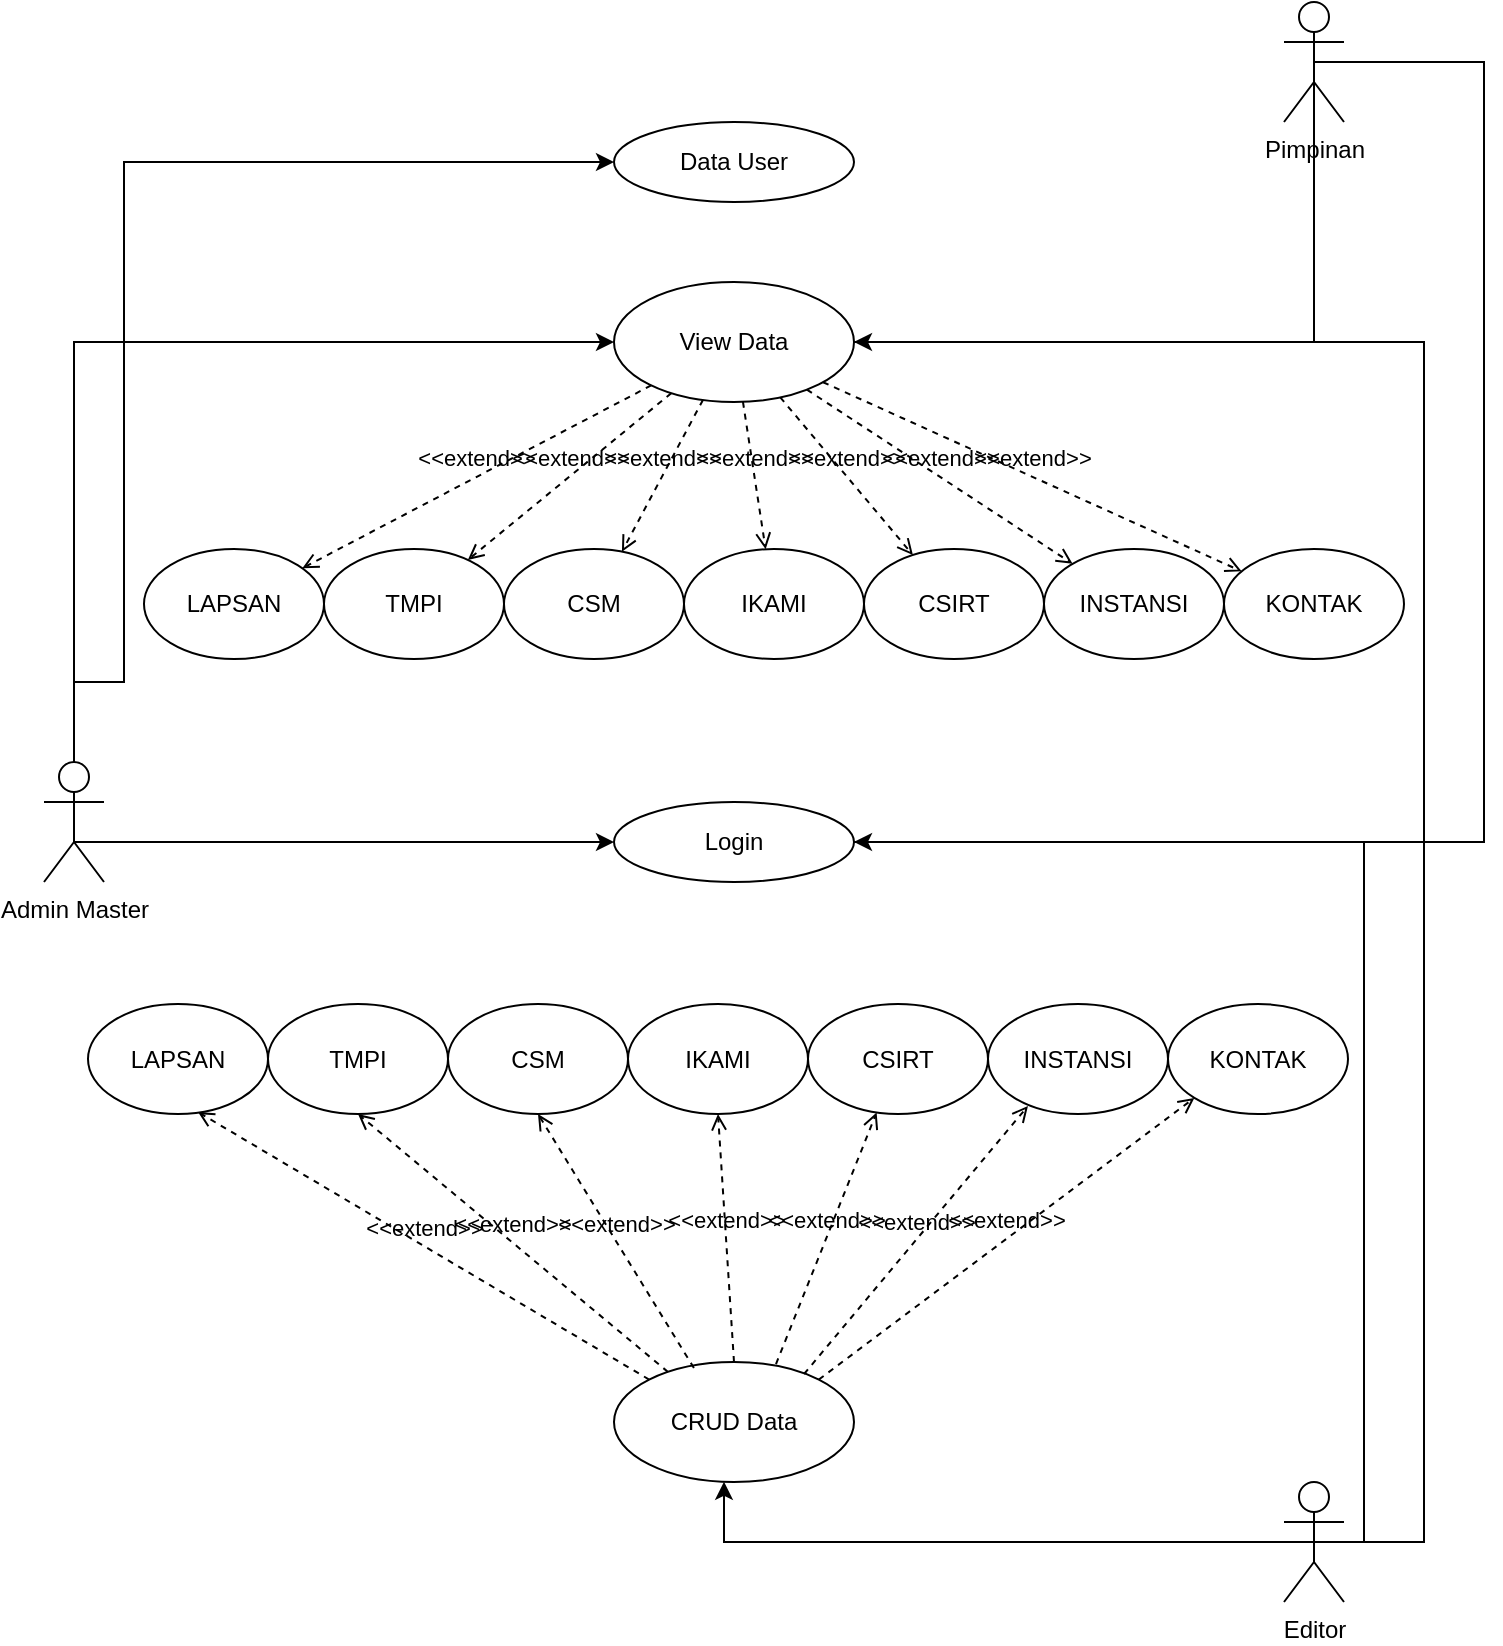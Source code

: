 <mxfile version="18.0.6" type="github">
  <diagram id="yAzC_SjZSHB9OspK-EVg" name="Page-1">
    <mxGraphModel dx="2062" dy="786" grid="1" gridSize="10" guides="1" tooltips="1" connect="1" arrows="1" fold="1" page="1" pageScale="1" pageWidth="850" pageHeight="1100" math="0" shadow="0">
      <root>
        <mxCell id="0" />
        <mxCell id="1" parent="0" />
        <mxCell id="Zu5Ix9DOCvOWPz-IfbpH-9" style="edgeStyle=orthogonalEdgeStyle;rounded=0;orthogonalLoop=1;jettySize=auto;html=1;exitX=0.5;exitY=0.5;exitDx=0;exitDy=0;exitPerimeter=0;" edge="1" parent="1" source="aq-dMJw9Lm_8gR3XhI3i-1" target="aq-dMJw9Lm_8gR3XhI3i-6">
          <mxGeometry relative="1" as="geometry">
            <Array as="points">
              <mxPoint x="800" y="170" />
              <mxPoint x="800" y="560" />
            </Array>
          </mxGeometry>
        </mxCell>
        <mxCell id="Zu5Ix9DOCvOWPz-IfbpH-10" style="edgeStyle=orthogonalEdgeStyle;rounded=0;orthogonalLoop=1;jettySize=auto;html=1;exitX=0.5;exitY=0.5;exitDx=0;exitDy=0;exitPerimeter=0;entryX=0.5;entryY=0;entryDx=0;entryDy=0;" edge="1" parent="1" source="aq-dMJw9Lm_8gR3XhI3i-1" target="Zu5Ix9DOCvOWPz-IfbpH-3">
          <mxGeometry relative="1" as="geometry">
            <Array as="points">
              <mxPoint x="715" y="310" />
              <mxPoint x="425" y="310" />
            </Array>
          </mxGeometry>
        </mxCell>
        <mxCell id="aq-dMJw9Lm_8gR3XhI3i-1" value="Pimpinan" style="shape=umlActor;verticalLabelPosition=bottom;verticalAlign=top;html=1;outlineConnect=0;" parent="1" vertex="1">
          <mxGeometry x="700" y="140" width="30" height="60" as="geometry" />
        </mxCell>
        <mxCell id="Zu5Ix9DOCvOWPz-IfbpH-6" style="edgeStyle=orthogonalEdgeStyle;rounded=0;orthogonalLoop=1;jettySize=auto;html=1;exitX=0.5;exitY=0.5;exitDx=0;exitDy=0;exitPerimeter=0;" edge="1" parent="1" source="aq-dMJw9Lm_8gR3XhI3i-2" target="aq-dMJw9Lm_8gR3XhI3i-5">
          <mxGeometry relative="1" as="geometry">
            <Array as="points">
              <mxPoint x="95" y="480" />
              <mxPoint x="120" y="480" />
              <mxPoint x="120" y="220" />
            </Array>
          </mxGeometry>
        </mxCell>
        <mxCell id="Zu5Ix9DOCvOWPz-IfbpH-7" style="edgeStyle=orthogonalEdgeStyle;rounded=0;orthogonalLoop=1;jettySize=auto;html=1;exitX=0.5;exitY=0.5;exitDx=0;exitDy=0;exitPerimeter=0;" edge="1" parent="1" source="aq-dMJw9Lm_8gR3XhI3i-2" target="aq-dMJw9Lm_8gR3XhI3i-6">
          <mxGeometry relative="1" as="geometry">
            <Array as="points">
              <mxPoint x="95" y="560" />
            </Array>
          </mxGeometry>
        </mxCell>
        <mxCell id="Zu5Ix9DOCvOWPz-IfbpH-8" style="edgeStyle=orthogonalEdgeStyle;rounded=0;orthogonalLoop=1;jettySize=auto;html=1;exitX=0.5;exitY=0.5;exitDx=0;exitDy=0;exitPerimeter=0;" edge="1" parent="1" source="aq-dMJw9Lm_8gR3XhI3i-2" target="Zu5Ix9DOCvOWPz-IfbpH-3">
          <mxGeometry relative="1" as="geometry">
            <Array as="points">
              <mxPoint x="95" y="310" />
            </Array>
          </mxGeometry>
        </mxCell>
        <mxCell id="aq-dMJw9Lm_8gR3XhI3i-2" value="Admin Master" style="shape=umlActor;verticalLabelPosition=bottom;verticalAlign=top;html=1;outlineConnect=0;" parent="1" vertex="1">
          <mxGeometry x="80" y="520" width="30" height="60" as="geometry" />
        </mxCell>
        <mxCell id="Zu5Ix9DOCvOWPz-IfbpH-13" style="edgeStyle=orthogonalEdgeStyle;rounded=0;orthogonalLoop=1;jettySize=auto;html=1;exitX=0.5;exitY=0.5;exitDx=0;exitDy=0;exitPerimeter=0;entryX=0.5;entryY=1;entryDx=0;entryDy=0;" edge="1" parent="1" source="aq-dMJw9Lm_8gR3XhI3i-4" target="aq-dMJw9Lm_8gR3XhI3i-6">
          <mxGeometry relative="1" as="geometry">
            <Array as="points">
              <mxPoint x="740" y="910" />
              <mxPoint x="740" y="560" />
              <mxPoint x="425" y="560" />
            </Array>
          </mxGeometry>
        </mxCell>
        <mxCell id="Zu5Ix9DOCvOWPz-IfbpH-14" style="edgeStyle=orthogonalEdgeStyle;rounded=0;orthogonalLoop=1;jettySize=auto;html=1;exitX=0.5;exitY=0.5;exitDx=0;exitDy=0;exitPerimeter=0;" edge="1" parent="1" source="aq-dMJw9Lm_8gR3XhI3i-4" target="Zu5Ix9DOCvOWPz-IfbpH-3">
          <mxGeometry relative="1" as="geometry">
            <Array as="points">
              <mxPoint x="770" y="910" />
              <mxPoint x="770" y="310" />
            </Array>
          </mxGeometry>
        </mxCell>
        <mxCell id="Zu5Ix9DOCvOWPz-IfbpH-38" style="edgeStyle=orthogonalEdgeStyle;rounded=0;orthogonalLoop=1;jettySize=auto;html=1;exitX=0.5;exitY=0.5;exitDx=0;exitDy=0;exitPerimeter=0;" edge="1" parent="1" source="aq-dMJw9Lm_8gR3XhI3i-4" target="Zu5Ix9DOCvOWPz-IfbpH-2">
          <mxGeometry relative="1" as="geometry">
            <Array as="points">
              <mxPoint x="420" y="910" />
            </Array>
          </mxGeometry>
        </mxCell>
        <mxCell id="aq-dMJw9Lm_8gR3XhI3i-4" value="Editor" style="shape=umlActor;verticalLabelPosition=bottom;verticalAlign=top;html=1;outlineConnect=0;" parent="1" vertex="1">
          <mxGeometry x="700" y="880" width="30" height="60" as="geometry" />
        </mxCell>
        <mxCell id="aq-dMJw9Lm_8gR3XhI3i-5" value="Data User" style="ellipse;whiteSpace=wrap;html=1;" parent="1" vertex="1">
          <mxGeometry x="365" y="200" width="120" height="40" as="geometry" />
        </mxCell>
        <mxCell id="aq-dMJw9Lm_8gR3XhI3i-6" value="Login" style="ellipse;whiteSpace=wrap;html=1;" parent="1" vertex="1">
          <mxGeometry x="365" y="540" width="120" height="40" as="geometry" />
        </mxCell>
        <mxCell id="Zu5Ix9DOCvOWPz-IfbpH-2" value="CRUD Data" style="ellipse;whiteSpace=wrap;html=1;" vertex="1" parent="1">
          <mxGeometry x="365" y="820" width="120" height="60" as="geometry" />
        </mxCell>
        <mxCell id="Zu5Ix9DOCvOWPz-IfbpH-3" value="View Data" style="ellipse;whiteSpace=wrap;html=1;" vertex="1" parent="1">
          <mxGeometry x="365" y="280" width="120" height="60" as="geometry" />
        </mxCell>
        <mxCell id="Zu5Ix9DOCvOWPz-IfbpH-15" value="LAPSAN" style="ellipse;whiteSpace=wrap;html=1;" vertex="1" parent="1">
          <mxGeometry x="130" y="413.5" width="90" height="55" as="geometry" />
        </mxCell>
        <mxCell id="Zu5Ix9DOCvOWPz-IfbpH-16" value="TMPI" style="ellipse;whiteSpace=wrap;html=1;" vertex="1" parent="1">
          <mxGeometry x="220" y="413.5" width="90" height="55" as="geometry" />
        </mxCell>
        <mxCell id="Zu5Ix9DOCvOWPz-IfbpH-17" value="CSM" style="ellipse;whiteSpace=wrap;html=1;" vertex="1" parent="1">
          <mxGeometry x="310" y="413.5" width="90" height="55" as="geometry" />
        </mxCell>
        <mxCell id="Zu5Ix9DOCvOWPz-IfbpH-18" value="IKAMI" style="ellipse;whiteSpace=wrap;html=1;" vertex="1" parent="1">
          <mxGeometry x="400" y="413.5" width="90" height="55" as="geometry" />
        </mxCell>
        <mxCell id="Zu5Ix9DOCvOWPz-IfbpH-19" value="CSIRT" style="ellipse;whiteSpace=wrap;html=1;" vertex="1" parent="1">
          <mxGeometry x="490" y="413.5" width="90" height="55" as="geometry" />
        </mxCell>
        <mxCell id="Zu5Ix9DOCvOWPz-IfbpH-20" value="INSTANSI" style="ellipse;whiteSpace=wrap;html=1;" vertex="1" parent="1">
          <mxGeometry x="580" y="413.5" width="90" height="55" as="geometry" />
        </mxCell>
        <mxCell id="Zu5Ix9DOCvOWPz-IfbpH-21" value="KONTAK" style="ellipse;whiteSpace=wrap;html=1;" vertex="1" parent="1">
          <mxGeometry x="670" y="413.5" width="90" height="55" as="geometry" />
        </mxCell>
        <mxCell id="Zu5Ix9DOCvOWPz-IfbpH-24" value="&amp;lt;&amp;lt;extend&amp;gt;&amp;gt;" style="html=1;verticalAlign=bottom;labelBackgroundColor=none;endArrow=open;endFill=0;dashed=1;rounded=0;" edge="1" parent="1" source="Zu5Ix9DOCvOWPz-IfbpH-3" target="Zu5Ix9DOCvOWPz-IfbpH-17">
          <mxGeometry width="160" relative="1" as="geometry">
            <mxPoint x="340" y="500" as="sourcePoint" />
            <mxPoint x="500" y="500" as="targetPoint" />
          </mxGeometry>
        </mxCell>
        <mxCell id="Zu5Ix9DOCvOWPz-IfbpH-25" value="&amp;lt;&amp;lt;extend&amp;gt;&amp;gt;" style="html=1;verticalAlign=bottom;labelBackgroundColor=none;endArrow=open;endFill=0;dashed=1;rounded=0;" edge="1" parent="1" source="Zu5Ix9DOCvOWPz-IfbpH-3" target="Zu5Ix9DOCvOWPz-IfbpH-18">
          <mxGeometry width="160" relative="1" as="geometry">
            <mxPoint x="340" y="500" as="sourcePoint" />
            <mxPoint x="500" y="500" as="targetPoint" />
          </mxGeometry>
        </mxCell>
        <mxCell id="Zu5Ix9DOCvOWPz-IfbpH-26" value="&amp;lt;&amp;lt;extend&amp;gt;&amp;gt;" style="html=1;verticalAlign=bottom;labelBackgroundColor=none;endArrow=open;endFill=0;dashed=1;rounded=0;" edge="1" parent="1" source="Zu5Ix9DOCvOWPz-IfbpH-3" target="Zu5Ix9DOCvOWPz-IfbpH-19">
          <mxGeometry width="160" relative="1" as="geometry">
            <mxPoint x="340" y="500" as="sourcePoint" />
            <mxPoint x="500" y="500" as="targetPoint" />
          </mxGeometry>
        </mxCell>
        <mxCell id="Zu5Ix9DOCvOWPz-IfbpH-27" value="&amp;lt;&amp;lt;extend&amp;gt;&amp;gt;" style="html=1;verticalAlign=bottom;labelBackgroundColor=none;endArrow=open;endFill=0;dashed=1;rounded=0;" edge="1" parent="1" source="Zu5Ix9DOCvOWPz-IfbpH-3" target="Zu5Ix9DOCvOWPz-IfbpH-20">
          <mxGeometry width="160" relative="1" as="geometry">
            <mxPoint x="340" y="500" as="sourcePoint" />
            <mxPoint x="500" y="500" as="targetPoint" />
          </mxGeometry>
        </mxCell>
        <mxCell id="Zu5Ix9DOCvOWPz-IfbpH-28" value="&amp;lt;&amp;lt;extend&amp;gt;&amp;gt;" style="html=1;verticalAlign=bottom;labelBackgroundColor=none;endArrow=open;endFill=0;dashed=1;rounded=0;" edge="1" parent="1" source="Zu5Ix9DOCvOWPz-IfbpH-3" target="Zu5Ix9DOCvOWPz-IfbpH-21">
          <mxGeometry width="160" relative="1" as="geometry">
            <mxPoint x="340" y="500" as="sourcePoint" />
            <mxPoint x="500" y="500" as="targetPoint" />
          </mxGeometry>
        </mxCell>
        <mxCell id="Zu5Ix9DOCvOWPz-IfbpH-29" value="&amp;lt;&amp;lt;extend&amp;gt;&amp;gt;" style="html=1;verticalAlign=bottom;labelBackgroundColor=none;endArrow=open;endFill=0;dashed=1;rounded=0;" edge="1" parent="1" source="Zu5Ix9DOCvOWPz-IfbpH-3" target="Zu5Ix9DOCvOWPz-IfbpH-16">
          <mxGeometry width="160" relative="1" as="geometry">
            <mxPoint x="340" y="500" as="sourcePoint" />
            <mxPoint x="500" y="500" as="targetPoint" />
          </mxGeometry>
        </mxCell>
        <mxCell id="Zu5Ix9DOCvOWPz-IfbpH-30" value="&amp;lt;&amp;lt;extend&amp;gt;&amp;gt;" style="html=1;verticalAlign=bottom;labelBackgroundColor=none;endArrow=open;endFill=0;dashed=1;rounded=0;" edge="1" parent="1" source="Zu5Ix9DOCvOWPz-IfbpH-3" target="Zu5Ix9DOCvOWPz-IfbpH-15">
          <mxGeometry width="160" relative="1" as="geometry">
            <mxPoint x="340" y="500" as="sourcePoint" />
            <mxPoint x="500" y="500" as="targetPoint" />
          </mxGeometry>
        </mxCell>
        <mxCell id="Zu5Ix9DOCvOWPz-IfbpH-31" value="LAPSAN" style="ellipse;whiteSpace=wrap;html=1;" vertex="1" parent="1">
          <mxGeometry x="102" y="641" width="90" height="55" as="geometry" />
        </mxCell>
        <mxCell id="Zu5Ix9DOCvOWPz-IfbpH-32" value="TMPI" style="ellipse;whiteSpace=wrap;html=1;" vertex="1" parent="1">
          <mxGeometry x="192" y="641" width="90" height="55" as="geometry" />
        </mxCell>
        <mxCell id="Zu5Ix9DOCvOWPz-IfbpH-33" value="CSM" style="ellipse;whiteSpace=wrap;html=1;" vertex="1" parent="1">
          <mxGeometry x="282" y="641" width="90" height="55" as="geometry" />
        </mxCell>
        <mxCell id="Zu5Ix9DOCvOWPz-IfbpH-34" value="IKAMI" style="ellipse;whiteSpace=wrap;html=1;" vertex="1" parent="1">
          <mxGeometry x="372" y="641" width="90" height="55" as="geometry" />
        </mxCell>
        <mxCell id="Zu5Ix9DOCvOWPz-IfbpH-35" value="CSIRT" style="ellipse;whiteSpace=wrap;html=1;" vertex="1" parent="1">
          <mxGeometry x="462" y="641" width="90" height="55" as="geometry" />
        </mxCell>
        <mxCell id="Zu5Ix9DOCvOWPz-IfbpH-36" value="INSTANSI" style="ellipse;whiteSpace=wrap;html=1;" vertex="1" parent="1">
          <mxGeometry x="552" y="641" width="90" height="55" as="geometry" />
        </mxCell>
        <mxCell id="Zu5Ix9DOCvOWPz-IfbpH-37" value="KONTAK" style="ellipse;whiteSpace=wrap;html=1;" vertex="1" parent="1">
          <mxGeometry x="642" y="641" width="90" height="55" as="geometry" />
        </mxCell>
        <mxCell id="Zu5Ix9DOCvOWPz-IfbpH-46" value="&amp;lt;&amp;lt;extend&amp;gt;&amp;gt;" style="html=1;verticalAlign=bottom;labelBackgroundColor=none;endArrow=open;endFill=0;dashed=1;rounded=0;exitX=0;exitY=0;exitDx=0;exitDy=0;entryX=0.611;entryY=0.982;entryDx=0;entryDy=0;entryPerimeter=0;" edge="1" parent="1" source="Zu5Ix9DOCvOWPz-IfbpH-2" target="Zu5Ix9DOCvOWPz-IfbpH-31">
          <mxGeometry width="160" relative="1" as="geometry">
            <mxPoint x="340" y="600" as="sourcePoint" />
            <mxPoint x="160" y="700" as="targetPoint" />
          </mxGeometry>
        </mxCell>
        <mxCell id="Zu5Ix9DOCvOWPz-IfbpH-47" value="&amp;lt;&amp;lt;extend&amp;gt;&amp;gt;" style="html=1;verticalAlign=bottom;labelBackgroundColor=none;endArrow=open;endFill=0;dashed=1;rounded=0;entryX=0.5;entryY=1;entryDx=0;entryDy=0;exitX=0.225;exitY=0.083;exitDx=0;exitDy=0;exitPerimeter=0;" edge="1" parent="1" source="Zu5Ix9DOCvOWPz-IfbpH-2" target="Zu5Ix9DOCvOWPz-IfbpH-32">
          <mxGeometry width="160" relative="1" as="geometry">
            <mxPoint x="400" y="830" as="sourcePoint" />
            <mxPoint x="500" y="600" as="targetPoint" />
          </mxGeometry>
        </mxCell>
        <mxCell id="Zu5Ix9DOCvOWPz-IfbpH-48" value="&amp;lt;&amp;lt;extend&amp;gt;&amp;gt;" style="html=1;verticalAlign=bottom;labelBackgroundColor=none;endArrow=open;endFill=0;dashed=1;rounded=0;exitX=0.333;exitY=0.05;exitDx=0;exitDy=0;exitPerimeter=0;entryX=0.5;entryY=1;entryDx=0;entryDy=0;" edge="1" parent="1" source="Zu5Ix9DOCvOWPz-IfbpH-2" target="Zu5Ix9DOCvOWPz-IfbpH-33">
          <mxGeometry width="160" relative="1" as="geometry">
            <mxPoint x="340" y="600" as="sourcePoint" />
            <mxPoint x="500" y="600" as="targetPoint" />
          </mxGeometry>
        </mxCell>
        <mxCell id="Zu5Ix9DOCvOWPz-IfbpH-49" value="&amp;lt;&amp;lt;extend&amp;gt;&amp;gt;" style="html=1;verticalAlign=bottom;labelBackgroundColor=none;endArrow=open;endFill=0;dashed=1;rounded=0;exitX=0.5;exitY=0;exitDx=0;exitDy=0;entryX=0.5;entryY=1;entryDx=0;entryDy=0;" edge="1" parent="1" source="Zu5Ix9DOCvOWPz-IfbpH-2" target="Zu5Ix9DOCvOWPz-IfbpH-34">
          <mxGeometry width="160" relative="1" as="geometry">
            <mxPoint x="340" y="600" as="sourcePoint" />
            <mxPoint x="500" y="600" as="targetPoint" />
          </mxGeometry>
        </mxCell>
        <mxCell id="Zu5Ix9DOCvOWPz-IfbpH-50" value="&amp;lt;&amp;lt;extend&amp;gt;&amp;gt;" style="html=1;verticalAlign=bottom;labelBackgroundColor=none;endArrow=open;endFill=0;dashed=1;rounded=0;exitX=0.675;exitY=0.017;exitDx=0;exitDy=0;exitPerimeter=0;" edge="1" parent="1" source="Zu5Ix9DOCvOWPz-IfbpH-2" target="Zu5Ix9DOCvOWPz-IfbpH-35">
          <mxGeometry width="160" relative="1" as="geometry">
            <mxPoint x="340" y="600" as="sourcePoint" />
            <mxPoint x="500" y="600" as="targetPoint" />
          </mxGeometry>
        </mxCell>
        <mxCell id="Zu5Ix9DOCvOWPz-IfbpH-51" value="&amp;lt;&amp;lt;extend&amp;gt;&amp;gt;" style="html=1;verticalAlign=bottom;labelBackgroundColor=none;endArrow=open;endFill=0;dashed=1;rounded=0;exitX=0.792;exitY=0.1;exitDx=0;exitDy=0;entryX=0.222;entryY=0.927;entryDx=0;entryDy=0;entryPerimeter=0;exitPerimeter=0;" edge="1" parent="1" source="Zu5Ix9DOCvOWPz-IfbpH-2" target="Zu5Ix9DOCvOWPz-IfbpH-36">
          <mxGeometry width="160" relative="1" as="geometry">
            <mxPoint x="340" y="600" as="sourcePoint" />
            <mxPoint x="500" y="600" as="targetPoint" />
          </mxGeometry>
        </mxCell>
        <mxCell id="Zu5Ix9DOCvOWPz-IfbpH-52" value="&amp;lt;&amp;lt;extend&amp;gt;&amp;gt;" style="html=1;verticalAlign=bottom;labelBackgroundColor=none;endArrow=open;endFill=0;dashed=1;rounded=0;exitX=1;exitY=0;exitDx=0;exitDy=0;entryX=0;entryY=1;entryDx=0;entryDy=0;" edge="1" parent="1" source="Zu5Ix9DOCvOWPz-IfbpH-2" target="Zu5Ix9DOCvOWPz-IfbpH-37">
          <mxGeometry width="160" relative="1" as="geometry">
            <mxPoint x="340" y="600" as="sourcePoint" />
            <mxPoint x="500" y="600" as="targetPoint" />
          </mxGeometry>
        </mxCell>
      </root>
    </mxGraphModel>
  </diagram>
</mxfile>

